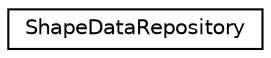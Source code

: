 digraph "Graphical Class Hierarchy"
{
 // LATEX_PDF_SIZE
  edge [fontname="Helvetica",fontsize="10",labelfontname="Helvetica",labelfontsize="10"];
  node [fontname="Helvetica",fontsize="10",shape=record];
  rankdir="LR";
  Node0 [label="ShapeDataRepository",height=0.2,width=0.4,color="black", fillcolor="white", style="filled",URL="$class_shape_data_repository.html",tooltip=" "];
}
